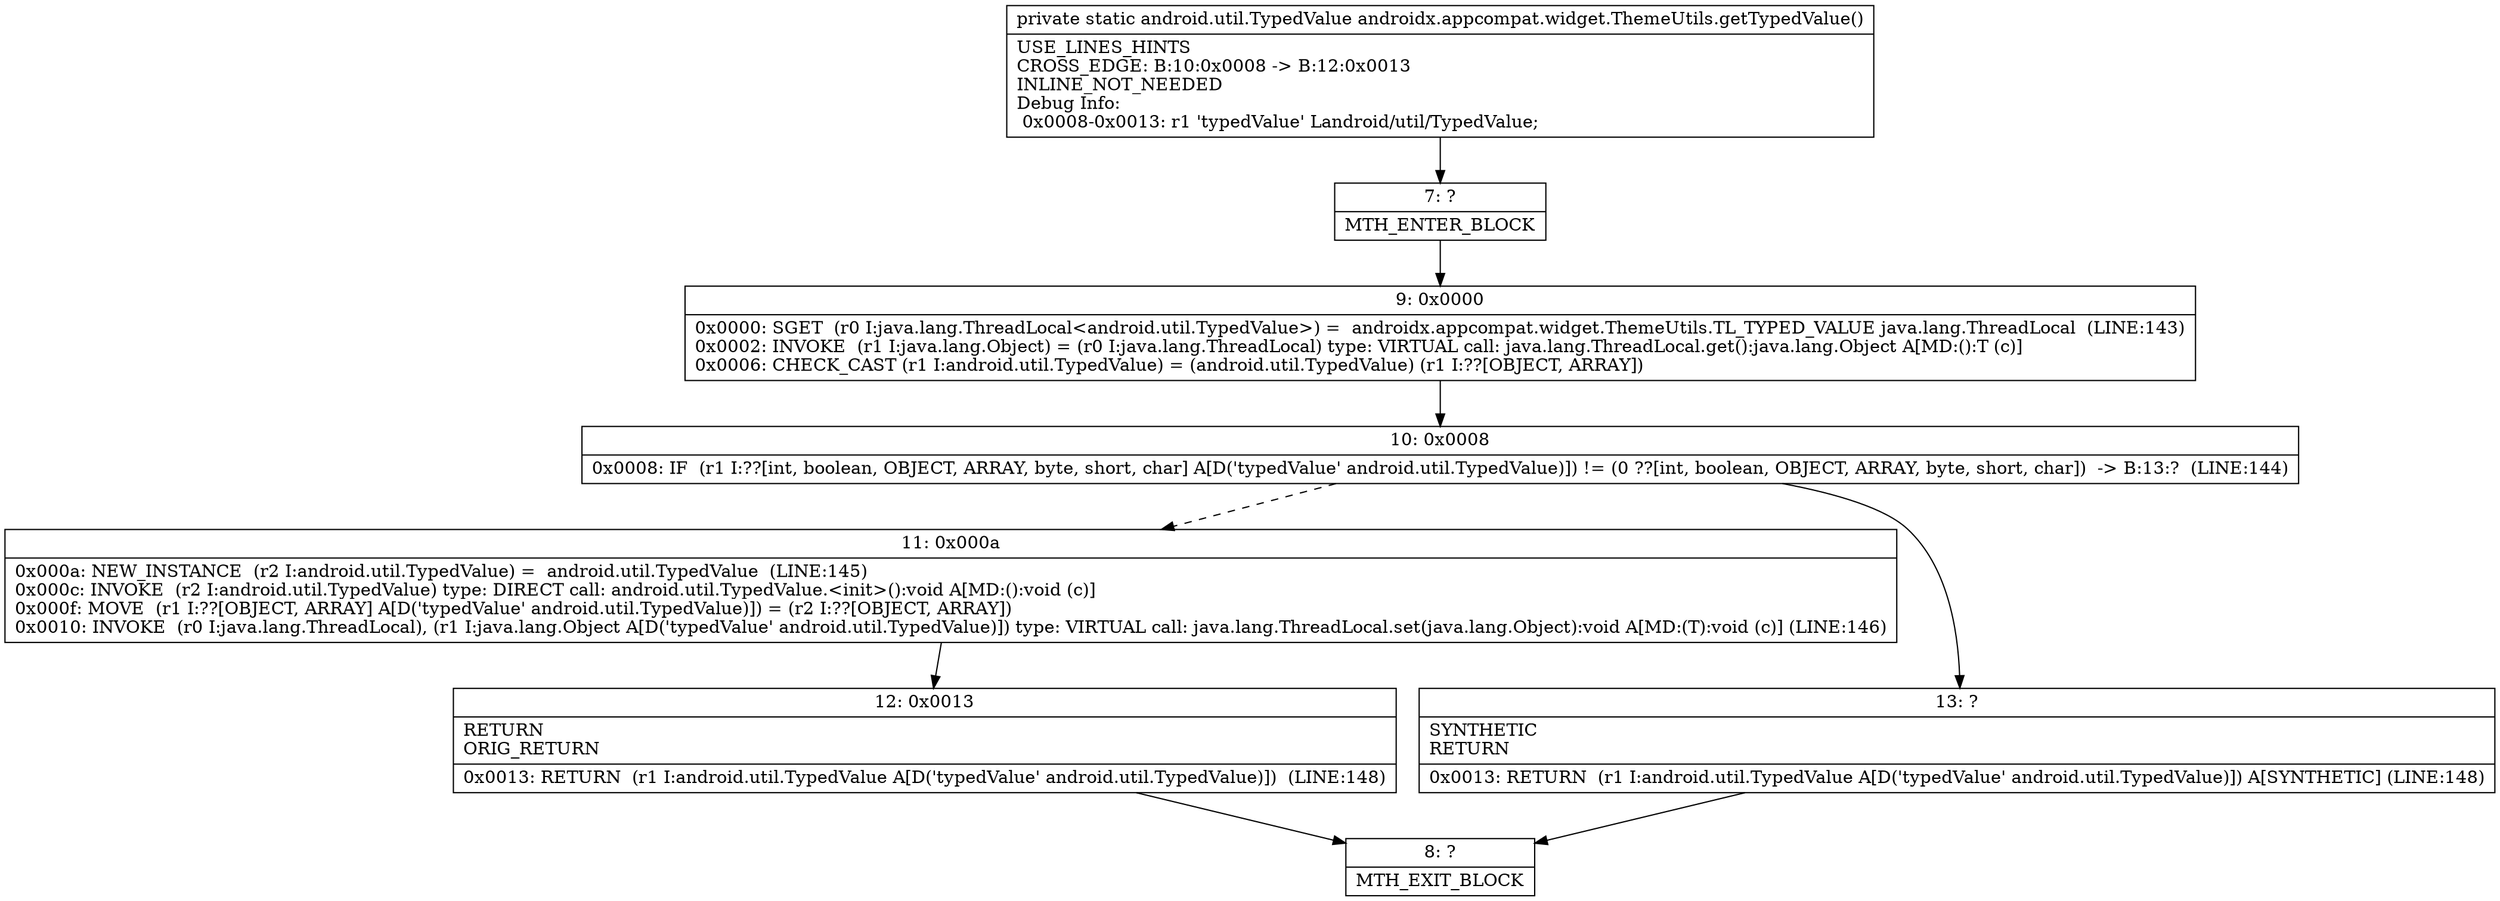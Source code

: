 digraph "CFG forandroidx.appcompat.widget.ThemeUtils.getTypedValue()Landroid\/util\/TypedValue;" {
Node_7 [shape=record,label="{7\:\ ?|MTH_ENTER_BLOCK\l}"];
Node_9 [shape=record,label="{9\:\ 0x0000|0x0000: SGET  (r0 I:java.lang.ThreadLocal\<android.util.TypedValue\>) =  androidx.appcompat.widget.ThemeUtils.TL_TYPED_VALUE java.lang.ThreadLocal  (LINE:143)\l0x0002: INVOKE  (r1 I:java.lang.Object) = (r0 I:java.lang.ThreadLocal) type: VIRTUAL call: java.lang.ThreadLocal.get():java.lang.Object A[MD:():T (c)]\l0x0006: CHECK_CAST (r1 I:android.util.TypedValue) = (android.util.TypedValue) (r1 I:??[OBJECT, ARRAY]) \l}"];
Node_10 [shape=record,label="{10\:\ 0x0008|0x0008: IF  (r1 I:??[int, boolean, OBJECT, ARRAY, byte, short, char] A[D('typedValue' android.util.TypedValue)]) != (0 ??[int, boolean, OBJECT, ARRAY, byte, short, char])  \-\> B:13:?  (LINE:144)\l}"];
Node_11 [shape=record,label="{11\:\ 0x000a|0x000a: NEW_INSTANCE  (r2 I:android.util.TypedValue) =  android.util.TypedValue  (LINE:145)\l0x000c: INVOKE  (r2 I:android.util.TypedValue) type: DIRECT call: android.util.TypedValue.\<init\>():void A[MD:():void (c)]\l0x000f: MOVE  (r1 I:??[OBJECT, ARRAY] A[D('typedValue' android.util.TypedValue)]) = (r2 I:??[OBJECT, ARRAY]) \l0x0010: INVOKE  (r0 I:java.lang.ThreadLocal), (r1 I:java.lang.Object A[D('typedValue' android.util.TypedValue)]) type: VIRTUAL call: java.lang.ThreadLocal.set(java.lang.Object):void A[MD:(T):void (c)] (LINE:146)\l}"];
Node_12 [shape=record,label="{12\:\ 0x0013|RETURN\lORIG_RETURN\l|0x0013: RETURN  (r1 I:android.util.TypedValue A[D('typedValue' android.util.TypedValue)])  (LINE:148)\l}"];
Node_8 [shape=record,label="{8\:\ ?|MTH_EXIT_BLOCK\l}"];
Node_13 [shape=record,label="{13\:\ ?|SYNTHETIC\lRETURN\l|0x0013: RETURN  (r1 I:android.util.TypedValue A[D('typedValue' android.util.TypedValue)]) A[SYNTHETIC] (LINE:148)\l}"];
MethodNode[shape=record,label="{private static android.util.TypedValue androidx.appcompat.widget.ThemeUtils.getTypedValue()  | USE_LINES_HINTS\lCROSS_EDGE: B:10:0x0008 \-\> B:12:0x0013\lINLINE_NOT_NEEDED\lDebug Info:\l  0x0008\-0x0013: r1 'typedValue' Landroid\/util\/TypedValue;\l}"];
MethodNode -> Node_7;Node_7 -> Node_9;
Node_9 -> Node_10;
Node_10 -> Node_11[style=dashed];
Node_10 -> Node_13;
Node_11 -> Node_12;
Node_12 -> Node_8;
Node_13 -> Node_8;
}

